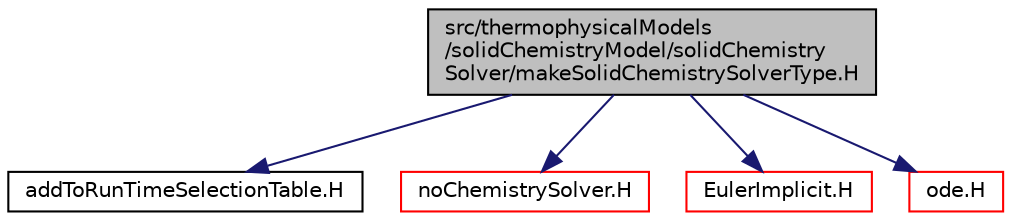 digraph "src/thermophysicalModels/solidChemistryModel/solidChemistrySolver/makeSolidChemistrySolverType.H"
{
  bgcolor="transparent";
  edge [fontname="Helvetica",fontsize="10",labelfontname="Helvetica",labelfontsize="10"];
  node [fontname="Helvetica",fontsize="10",shape=record];
  Node1 [label="src/thermophysicalModels\l/solidChemistryModel/solidChemistry\lSolver/makeSolidChemistrySolverType.H",height=0.2,width=0.4,color="black", fillcolor="grey75", style="filled", fontcolor="black"];
  Node1 -> Node2 [color="midnightblue",fontsize="10",style="solid",fontname="Helvetica"];
  Node2 [label="addToRunTimeSelectionTable.H",height=0.2,width=0.4,color="black",URL="$a07966.html",tooltip="Macros for easy insertion into run-time selection tables. "];
  Node1 -> Node3 [color="midnightblue",fontsize="10",style="solid",fontname="Helvetica"];
  Node3 [label="noChemistrySolver.H",height=0.2,width=0.4,color="red",URL="$a10217.html"];
  Node1 -> Node4 [color="midnightblue",fontsize="10",style="solid",fontname="Helvetica"];
  Node4 [label="EulerImplicit.H",height=0.2,width=0.4,color="red",URL="$a10215.html"];
  Node1 -> Node5 [color="midnightblue",fontsize="10",style="solid",fontname="Helvetica"];
  Node5 [label="ode.H",height=0.2,width=0.4,color="red",URL="$a10219.html"];
}
